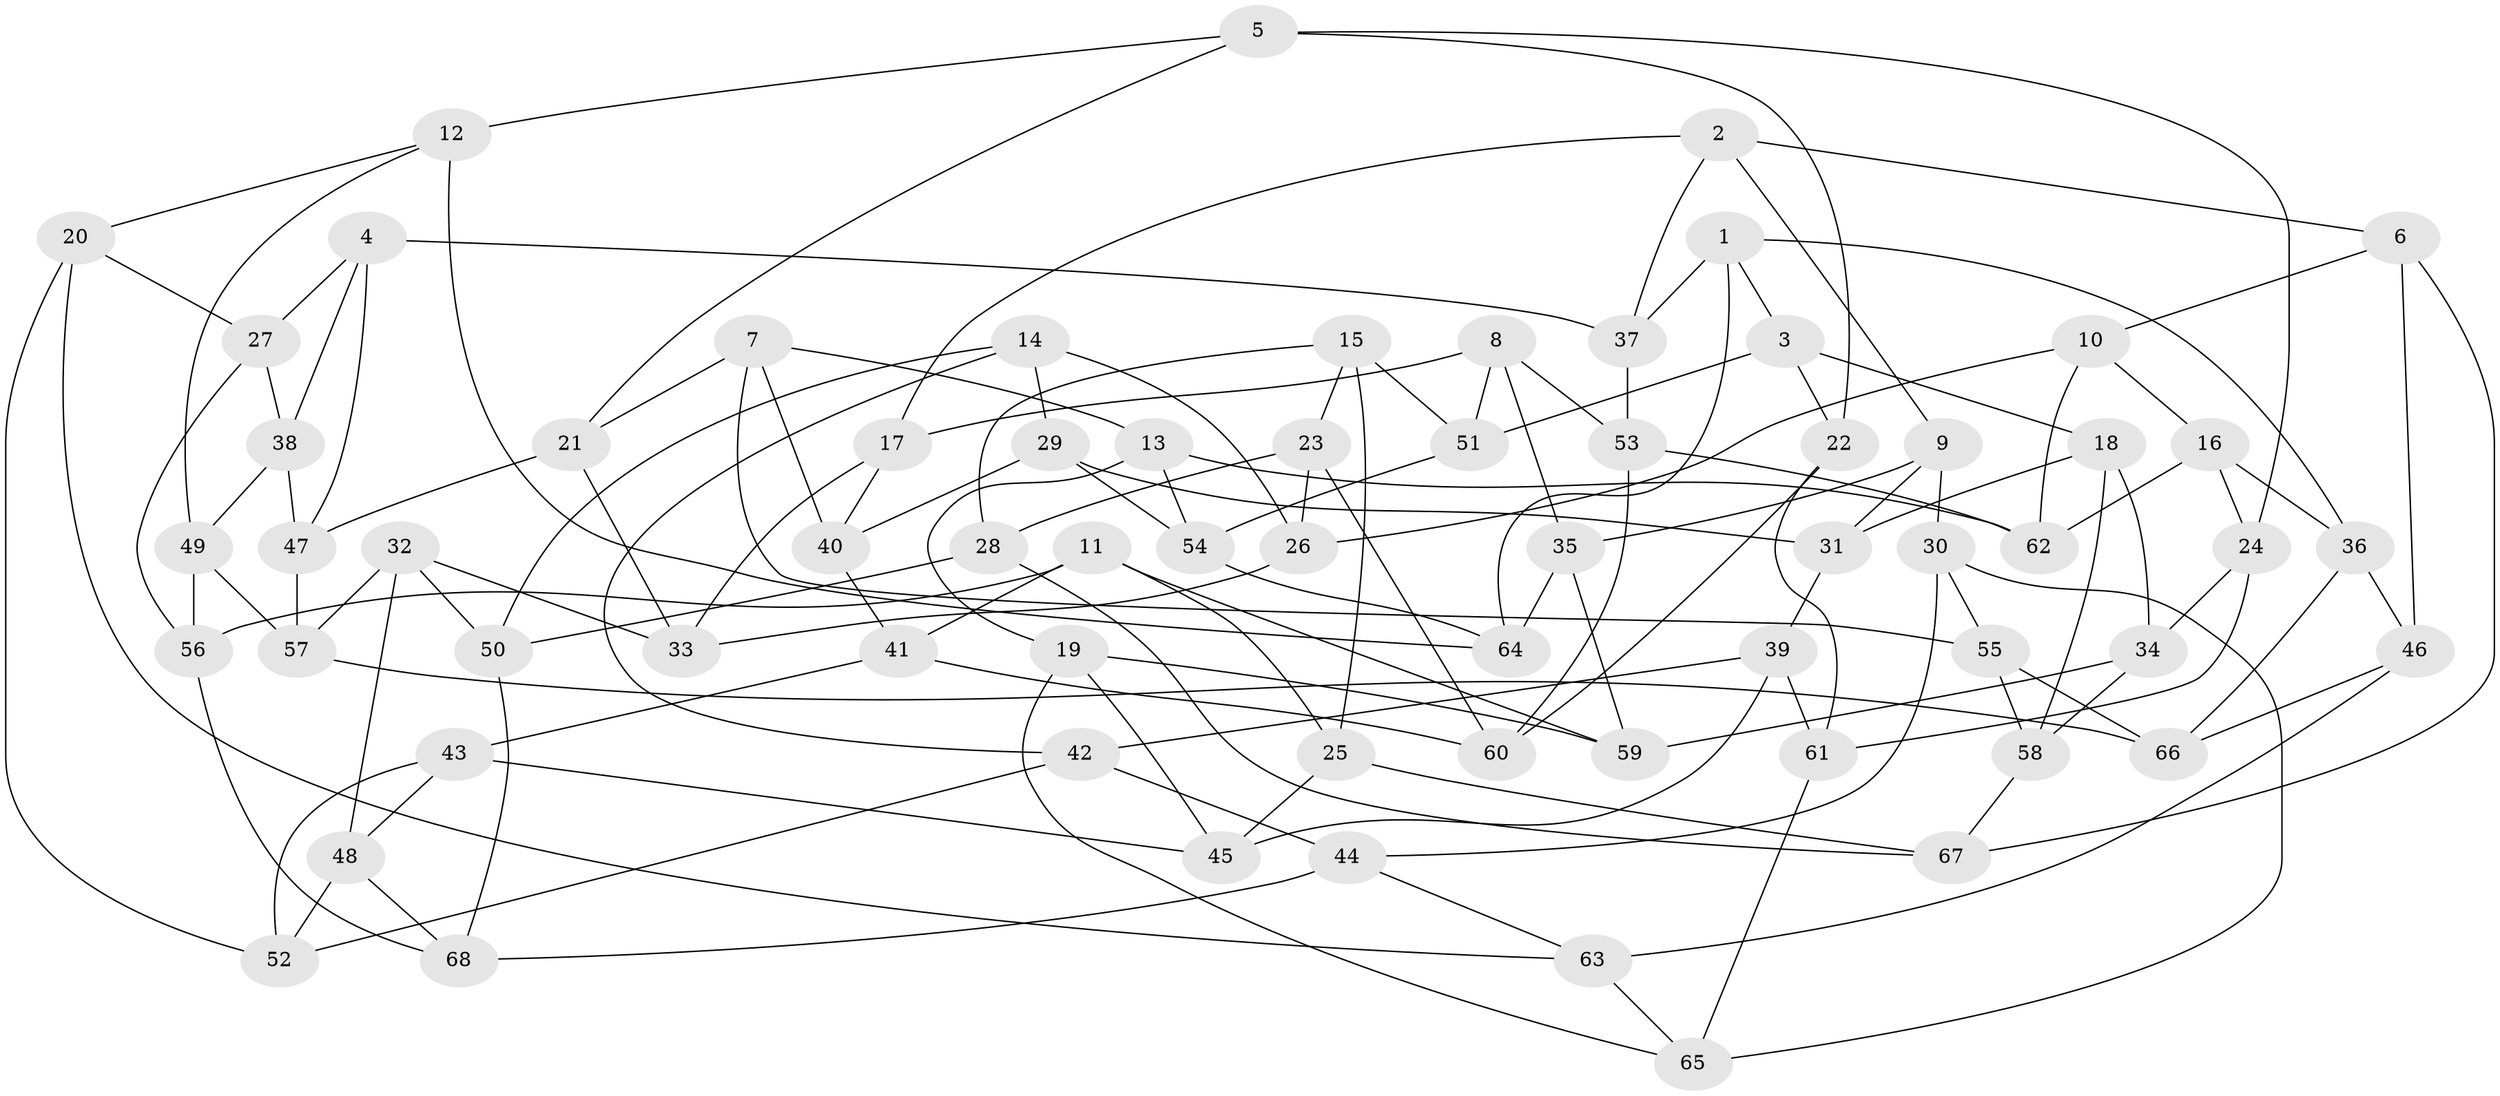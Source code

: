 // coarse degree distribution, {6: 0.40425531914893614, 4: 0.5531914893617021, 5: 0.0425531914893617}
// Generated by graph-tools (version 1.1) at 2025/24/03/03/25 07:24:31]
// undirected, 68 vertices, 136 edges
graph export_dot {
graph [start="1"]
  node [color=gray90,style=filled];
  1;
  2;
  3;
  4;
  5;
  6;
  7;
  8;
  9;
  10;
  11;
  12;
  13;
  14;
  15;
  16;
  17;
  18;
  19;
  20;
  21;
  22;
  23;
  24;
  25;
  26;
  27;
  28;
  29;
  30;
  31;
  32;
  33;
  34;
  35;
  36;
  37;
  38;
  39;
  40;
  41;
  42;
  43;
  44;
  45;
  46;
  47;
  48;
  49;
  50;
  51;
  52;
  53;
  54;
  55;
  56;
  57;
  58;
  59;
  60;
  61;
  62;
  63;
  64;
  65;
  66;
  67;
  68;
  1 -- 36;
  1 -- 37;
  1 -- 3;
  1 -- 64;
  2 -- 37;
  2 -- 9;
  2 -- 17;
  2 -- 6;
  3 -- 22;
  3 -- 18;
  3 -- 51;
  4 -- 38;
  4 -- 37;
  4 -- 27;
  4 -- 47;
  5 -- 12;
  5 -- 22;
  5 -- 24;
  5 -- 21;
  6 -- 10;
  6 -- 67;
  6 -- 46;
  7 -- 40;
  7 -- 21;
  7 -- 13;
  7 -- 55;
  8 -- 51;
  8 -- 53;
  8 -- 35;
  8 -- 17;
  9 -- 35;
  9 -- 30;
  9 -- 31;
  10 -- 26;
  10 -- 16;
  10 -- 62;
  11 -- 59;
  11 -- 56;
  11 -- 25;
  11 -- 41;
  12 -- 64;
  12 -- 20;
  12 -- 49;
  13 -- 54;
  13 -- 62;
  13 -- 19;
  14 -- 29;
  14 -- 42;
  14 -- 26;
  14 -- 50;
  15 -- 25;
  15 -- 28;
  15 -- 23;
  15 -- 51;
  16 -- 36;
  16 -- 62;
  16 -- 24;
  17 -- 33;
  17 -- 40;
  18 -- 58;
  18 -- 34;
  18 -- 31;
  19 -- 59;
  19 -- 65;
  19 -- 45;
  20 -- 27;
  20 -- 52;
  20 -- 63;
  21 -- 33;
  21 -- 47;
  22 -- 61;
  22 -- 60;
  23 -- 60;
  23 -- 26;
  23 -- 28;
  24 -- 34;
  24 -- 61;
  25 -- 67;
  25 -- 45;
  26 -- 33;
  27 -- 38;
  27 -- 56;
  28 -- 50;
  28 -- 67;
  29 -- 31;
  29 -- 54;
  29 -- 40;
  30 -- 65;
  30 -- 44;
  30 -- 55;
  31 -- 39;
  32 -- 33;
  32 -- 50;
  32 -- 48;
  32 -- 57;
  34 -- 58;
  34 -- 59;
  35 -- 59;
  35 -- 64;
  36 -- 66;
  36 -- 46;
  37 -- 53;
  38 -- 47;
  38 -- 49;
  39 -- 42;
  39 -- 45;
  39 -- 61;
  40 -- 41;
  41 -- 60;
  41 -- 43;
  42 -- 52;
  42 -- 44;
  43 -- 48;
  43 -- 45;
  43 -- 52;
  44 -- 63;
  44 -- 68;
  46 -- 66;
  46 -- 63;
  47 -- 57;
  48 -- 52;
  48 -- 68;
  49 -- 57;
  49 -- 56;
  50 -- 68;
  51 -- 54;
  53 -- 60;
  53 -- 62;
  54 -- 64;
  55 -- 58;
  55 -- 66;
  56 -- 68;
  57 -- 66;
  58 -- 67;
  61 -- 65;
  63 -- 65;
}
